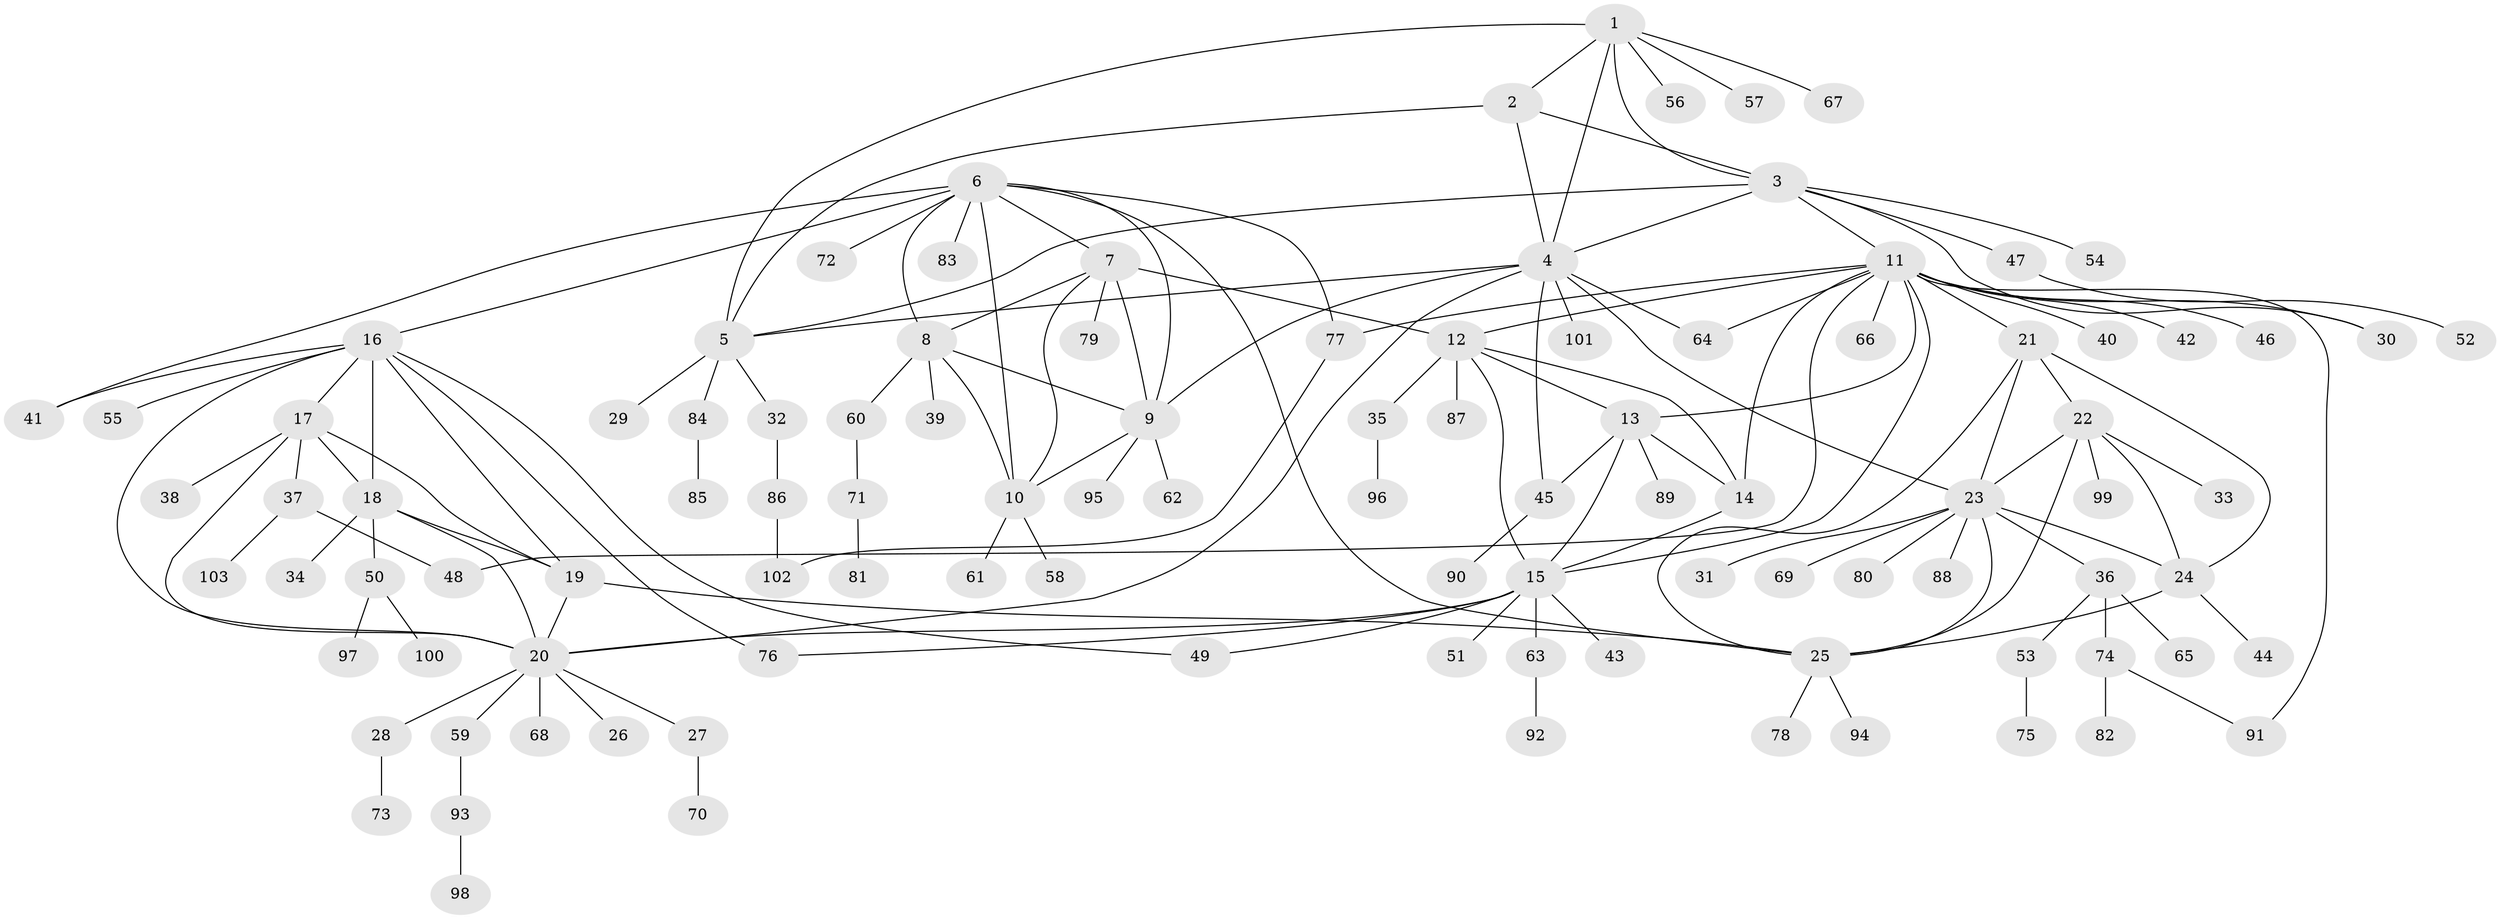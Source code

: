 // Generated by graph-tools (version 1.1) at 2025/02/03/09/25 03:02:36]
// undirected, 103 vertices, 148 edges
graph export_dot {
graph [start="1"]
  node [color=gray90,style=filled];
  1;
  2;
  3;
  4;
  5;
  6;
  7;
  8;
  9;
  10;
  11;
  12;
  13;
  14;
  15;
  16;
  17;
  18;
  19;
  20;
  21;
  22;
  23;
  24;
  25;
  26;
  27;
  28;
  29;
  30;
  31;
  32;
  33;
  34;
  35;
  36;
  37;
  38;
  39;
  40;
  41;
  42;
  43;
  44;
  45;
  46;
  47;
  48;
  49;
  50;
  51;
  52;
  53;
  54;
  55;
  56;
  57;
  58;
  59;
  60;
  61;
  62;
  63;
  64;
  65;
  66;
  67;
  68;
  69;
  70;
  71;
  72;
  73;
  74;
  75;
  76;
  77;
  78;
  79;
  80;
  81;
  82;
  83;
  84;
  85;
  86;
  87;
  88;
  89;
  90;
  91;
  92;
  93;
  94;
  95;
  96;
  97;
  98;
  99;
  100;
  101;
  102;
  103;
  1 -- 2;
  1 -- 3;
  1 -- 4;
  1 -- 5;
  1 -- 56;
  1 -- 57;
  1 -- 67;
  2 -- 3;
  2 -- 4;
  2 -- 5;
  3 -- 4;
  3 -- 5;
  3 -- 11;
  3 -- 30;
  3 -- 47;
  3 -- 54;
  4 -- 5;
  4 -- 9;
  4 -- 20;
  4 -- 23;
  4 -- 45;
  4 -- 64;
  4 -- 101;
  5 -- 29;
  5 -- 32;
  5 -- 84;
  6 -- 7;
  6 -- 8;
  6 -- 9;
  6 -- 10;
  6 -- 16;
  6 -- 25;
  6 -- 41;
  6 -- 72;
  6 -- 77;
  6 -- 83;
  7 -- 8;
  7 -- 9;
  7 -- 10;
  7 -- 12;
  7 -- 79;
  8 -- 9;
  8 -- 10;
  8 -- 39;
  8 -- 60;
  9 -- 10;
  9 -- 62;
  9 -- 95;
  10 -- 58;
  10 -- 61;
  11 -- 12;
  11 -- 13;
  11 -- 14;
  11 -- 15;
  11 -- 21;
  11 -- 30;
  11 -- 40;
  11 -- 42;
  11 -- 46;
  11 -- 48;
  11 -- 64;
  11 -- 66;
  11 -- 77;
  11 -- 91;
  12 -- 13;
  12 -- 14;
  12 -- 15;
  12 -- 35;
  12 -- 87;
  13 -- 14;
  13 -- 15;
  13 -- 45;
  13 -- 89;
  14 -- 15;
  15 -- 20;
  15 -- 43;
  15 -- 49;
  15 -- 51;
  15 -- 63;
  15 -- 76;
  16 -- 17;
  16 -- 18;
  16 -- 19;
  16 -- 20;
  16 -- 41;
  16 -- 49;
  16 -- 55;
  16 -- 76;
  17 -- 18;
  17 -- 19;
  17 -- 20;
  17 -- 37;
  17 -- 38;
  18 -- 19;
  18 -- 20;
  18 -- 34;
  18 -- 50;
  19 -- 20;
  19 -- 25;
  20 -- 26;
  20 -- 27;
  20 -- 28;
  20 -- 59;
  20 -- 68;
  21 -- 22;
  21 -- 23;
  21 -- 24;
  21 -- 25;
  22 -- 23;
  22 -- 24;
  22 -- 25;
  22 -- 33;
  22 -- 99;
  23 -- 24;
  23 -- 25;
  23 -- 31;
  23 -- 36;
  23 -- 69;
  23 -- 80;
  23 -- 88;
  24 -- 25;
  24 -- 44;
  25 -- 78;
  25 -- 94;
  27 -- 70;
  28 -- 73;
  32 -- 86;
  35 -- 96;
  36 -- 53;
  36 -- 65;
  36 -- 74;
  37 -- 48;
  37 -- 103;
  45 -- 90;
  47 -- 52;
  50 -- 97;
  50 -- 100;
  53 -- 75;
  59 -- 93;
  60 -- 71;
  63 -- 92;
  71 -- 81;
  74 -- 82;
  74 -- 91;
  77 -- 102;
  84 -- 85;
  86 -- 102;
  93 -- 98;
}
